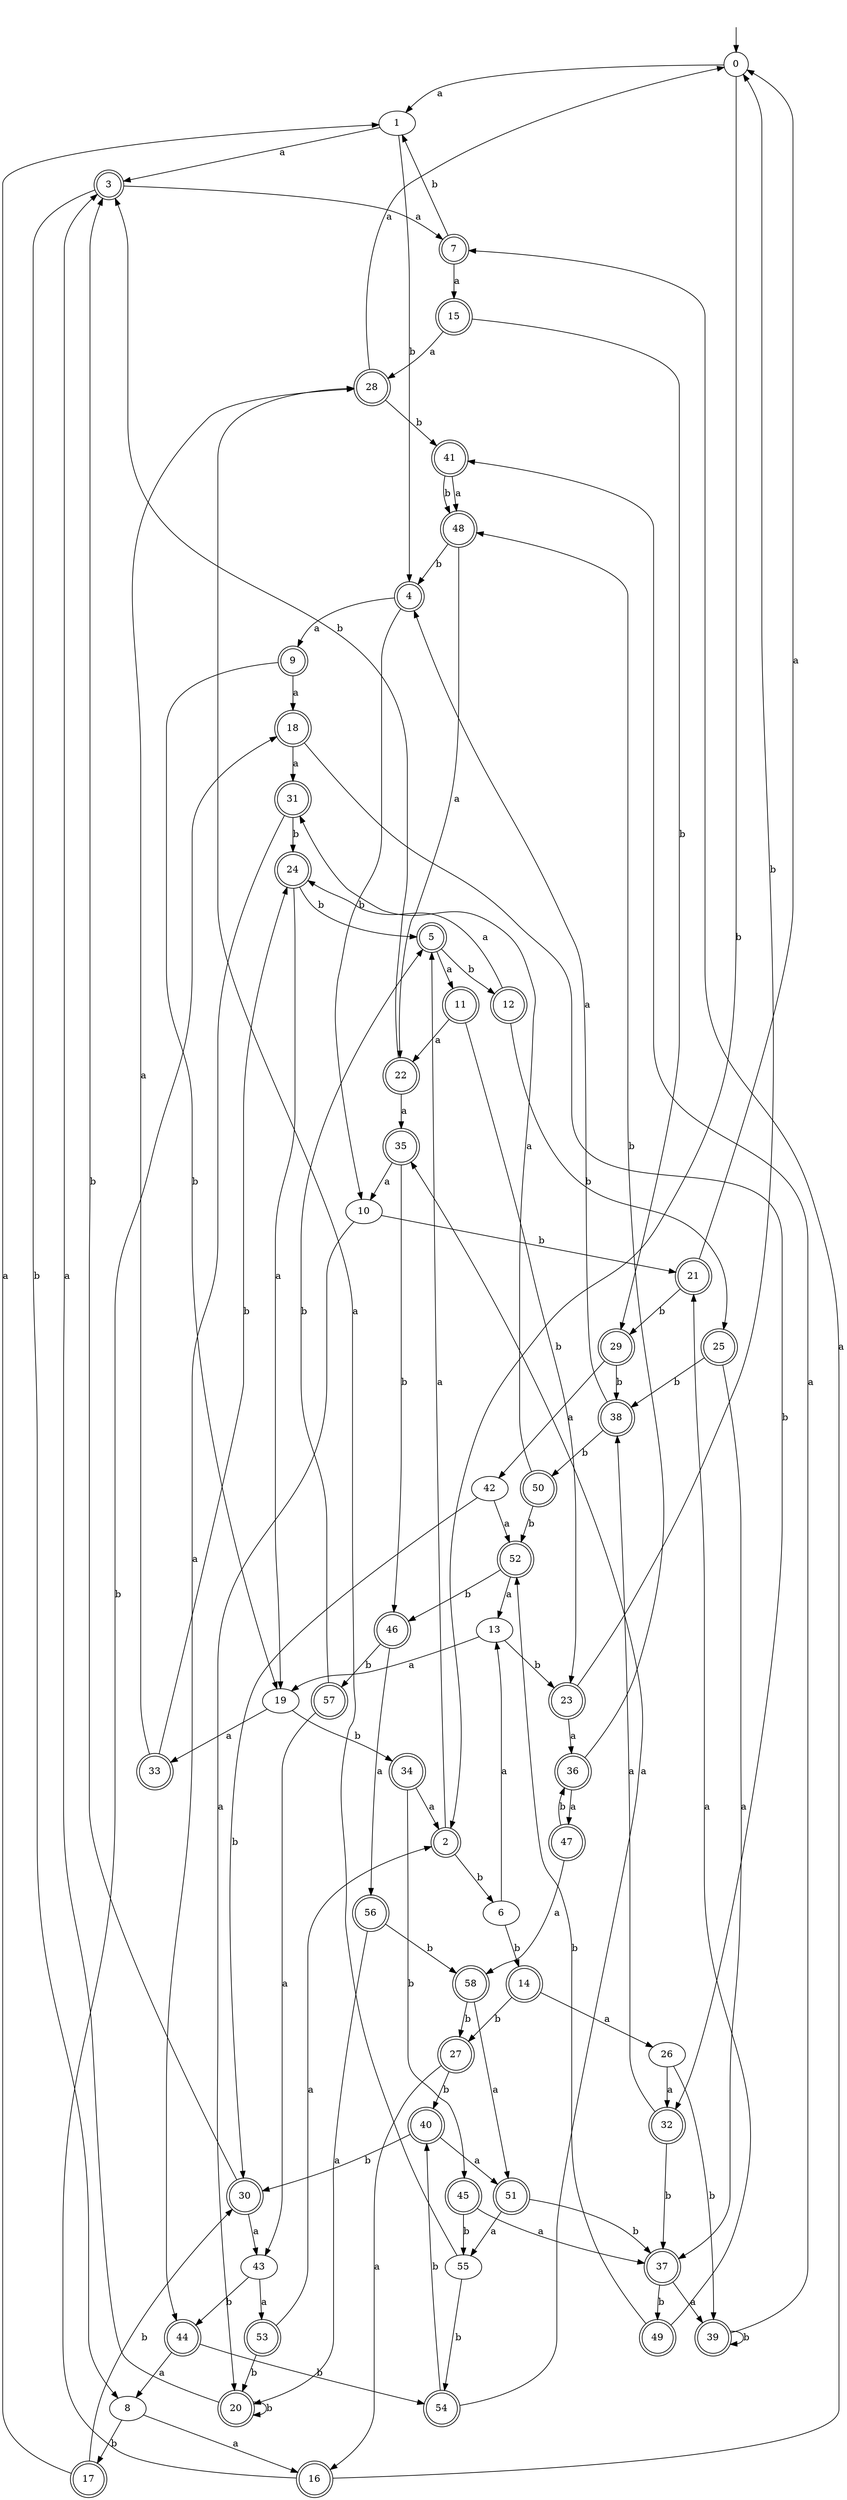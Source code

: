 digraph RandomDFA {
  __start0 [label="", shape=none];
  __start0 -> 0 [label=""];
  0 [shape=circle]
  0 -> 1 [label="a"]
  0 -> 2 [label="b"]
  1
  1 -> 3 [label="a"]
  1 -> 4 [label="b"]
  2 [shape=doublecircle]
  2 -> 5 [label="a"]
  2 -> 6 [label="b"]
  3 [shape=doublecircle]
  3 -> 7 [label="a"]
  3 -> 8 [label="b"]
  4 [shape=doublecircle]
  4 -> 9 [label="a"]
  4 -> 10 [label="b"]
  5 [shape=doublecircle]
  5 -> 11 [label="a"]
  5 -> 12 [label="b"]
  6
  6 -> 13 [label="a"]
  6 -> 14 [label="b"]
  7 [shape=doublecircle]
  7 -> 15 [label="a"]
  7 -> 1 [label="b"]
  8
  8 -> 16 [label="a"]
  8 -> 17 [label="b"]
  9 [shape=doublecircle]
  9 -> 18 [label="a"]
  9 -> 19 [label="b"]
  10
  10 -> 20 [label="a"]
  10 -> 21 [label="b"]
  11 [shape=doublecircle]
  11 -> 22 [label="a"]
  11 -> 23 [label="b"]
  12 [shape=doublecircle]
  12 -> 24 [label="a"]
  12 -> 25 [label="b"]
  13
  13 -> 19 [label="a"]
  13 -> 23 [label="b"]
  14 [shape=doublecircle]
  14 -> 26 [label="a"]
  14 -> 27 [label="b"]
  15 [shape=doublecircle]
  15 -> 28 [label="a"]
  15 -> 29 [label="b"]
  16 [shape=doublecircle]
  16 -> 7 [label="a"]
  16 -> 18 [label="b"]
  17 [shape=doublecircle]
  17 -> 1 [label="a"]
  17 -> 30 [label="b"]
  18 [shape=doublecircle]
  18 -> 31 [label="a"]
  18 -> 32 [label="b"]
  19
  19 -> 33 [label="a"]
  19 -> 34 [label="b"]
  20 [shape=doublecircle]
  20 -> 3 [label="a"]
  20 -> 20 [label="b"]
  21 [shape=doublecircle]
  21 -> 0 [label="a"]
  21 -> 29 [label="b"]
  22 [shape=doublecircle]
  22 -> 35 [label="a"]
  22 -> 3 [label="b"]
  23 [shape=doublecircle]
  23 -> 36 [label="a"]
  23 -> 0 [label="b"]
  24 [shape=doublecircle]
  24 -> 19 [label="a"]
  24 -> 5 [label="b"]
  25 [shape=doublecircle]
  25 -> 37 [label="a"]
  25 -> 38 [label="b"]
  26
  26 -> 32 [label="a"]
  26 -> 39 [label="b"]
  27 [shape=doublecircle]
  27 -> 16 [label="a"]
  27 -> 40 [label="b"]
  28 [shape=doublecircle]
  28 -> 0 [label="a"]
  28 -> 41 [label="b"]
  29 [shape=doublecircle]
  29 -> 42 [label="a"]
  29 -> 38 [label="b"]
  30 [shape=doublecircle]
  30 -> 43 [label="a"]
  30 -> 3 [label="b"]
  31 [shape=doublecircle]
  31 -> 44 [label="a"]
  31 -> 24 [label="b"]
  32 [shape=doublecircle]
  32 -> 38 [label="a"]
  32 -> 37 [label="b"]
  33 [shape=doublecircle]
  33 -> 28 [label="a"]
  33 -> 24 [label="b"]
  34 [shape=doublecircle]
  34 -> 2 [label="a"]
  34 -> 45 [label="b"]
  35 [shape=doublecircle]
  35 -> 10 [label="a"]
  35 -> 46 [label="b"]
  36 [shape=doublecircle]
  36 -> 47 [label="a"]
  36 -> 48 [label="b"]
  37 [shape=doublecircle]
  37 -> 39 [label="a"]
  37 -> 49 [label="b"]
  38 [shape=doublecircle]
  38 -> 4 [label="a"]
  38 -> 50 [label="b"]
  39 [shape=doublecircle]
  39 -> 41 [label="a"]
  39 -> 39 [label="b"]
  40 [shape=doublecircle]
  40 -> 51 [label="a"]
  40 -> 30 [label="b"]
  41 [shape=doublecircle]
  41 -> 48 [label="a"]
  41 -> 48 [label="b"]
  42
  42 -> 52 [label="a"]
  42 -> 30 [label="b"]
  43
  43 -> 53 [label="a"]
  43 -> 44 [label="b"]
  44 [shape=doublecircle]
  44 -> 8 [label="a"]
  44 -> 54 [label="b"]
  45 [shape=doublecircle]
  45 -> 37 [label="a"]
  45 -> 55 [label="b"]
  46 [shape=doublecircle]
  46 -> 56 [label="a"]
  46 -> 57 [label="b"]
  47 [shape=doublecircle]
  47 -> 58 [label="a"]
  47 -> 36 [label="b"]
  48 [shape=doublecircle]
  48 -> 22 [label="a"]
  48 -> 4 [label="b"]
  49 [shape=doublecircle]
  49 -> 21 [label="a"]
  49 -> 52 [label="b"]
  50 [shape=doublecircle]
  50 -> 31 [label="a"]
  50 -> 52 [label="b"]
  51 [shape=doublecircle]
  51 -> 55 [label="a"]
  51 -> 37 [label="b"]
  52 [shape=doublecircle]
  52 -> 13 [label="a"]
  52 -> 46 [label="b"]
  53 [shape=doublecircle]
  53 -> 2 [label="a"]
  53 -> 20 [label="b"]
  54 [shape=doublecircle]
  54 -> 35 [label="a"]
  54 -> 40 [label="b"]
  55
  55 -> 28 [label="a"]
  55 -> 54 [label="b"]
  56 [shape=doublecircle]
  56 -> 20 [label="a"]
  56 -> 58 [label="b"]
  57 [shape=doublecircle]
  57 -> 43 [label="a"]
  57 -> 5 [label="b"]
  58 [shape=doublecircle]
  58 -> 51 [label="a"]
  58 -> 27 [label="b"]
}
